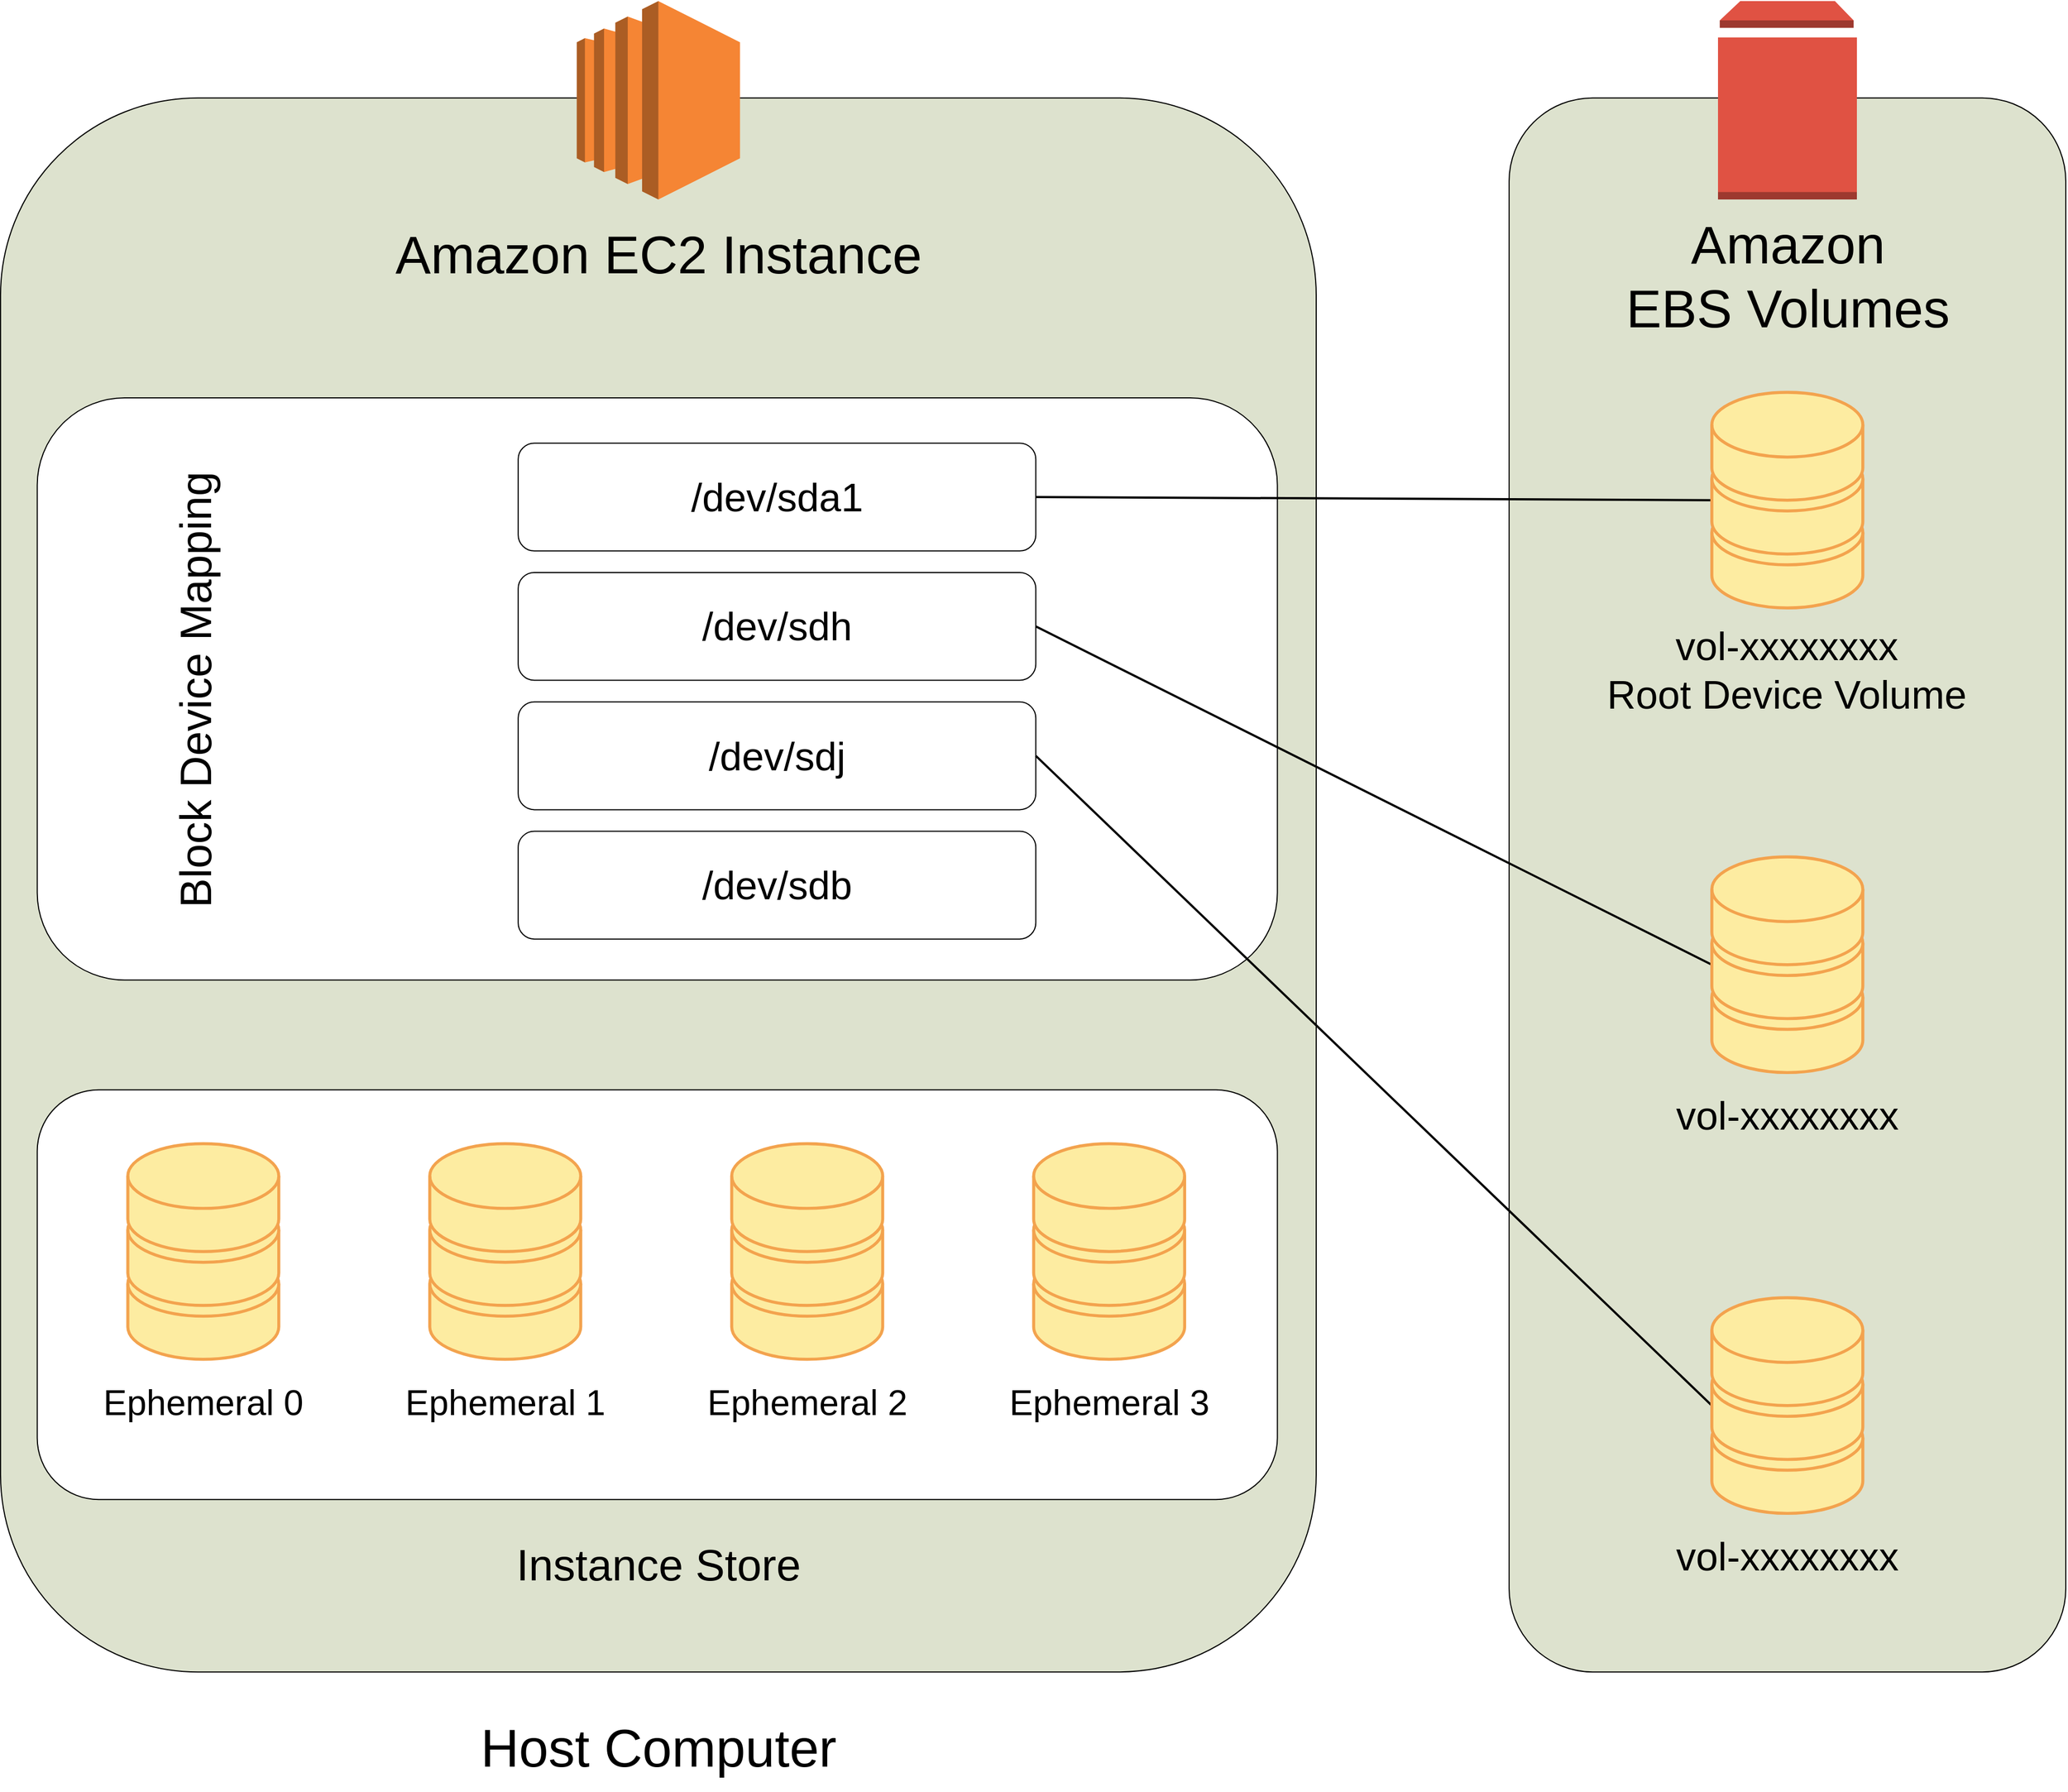 <mxfile version="13.0.3" type="device"><diagram id="Ogi4Aq1-DbF8Ogvw69ZE" name="Page-1"><mxGraphModel dx="2212" dy="2006" grid="1" gridSize="10" guides="1" tooltips="1" connect="1" arrows="1" fold="1" page="1" pageScale="1" pageWidth="850" pageHeight="1100" math="0" shadow="0"><root><mxCell id="0"/><mxCell id="1" parent="0"/><mxCell id="zrykye4tr5hPaGe8Dwe1-1" value="" style="rounded=1;whiteSpace=wrap;html=1;fillColor=#DDE2CE;" parent="1" vertex="1"><mxGeometry x="2125" y="127.83" width="505" height="1428.26" as="geometry"/></mxCell><mxCell id="zrykye4tr5hPaGe8Dwe1-2" value="" style="rounded=1;whiteSpace=wrap;html=1;fillColor=#DDE2CE;" parent="1" vertex="1"><mxGeometry x="756.522" y="127.826" width="1193.478" height="1428.265" as="geometry"/></mxCell><mxCell id="00dklzH9--wK8k35HfzR-1" value="Host Computer" style="text;html=1;strokeColor=none;fillColor=none;align=center;verticalAlign=middle;whiteSpace=wrap;rounded=0;fontSize=48;" parent="1" vertex="1"><mxGeometry x="1098.913" y="1585.439" width="508.696" height="78.261" as="geometry"/></mxCell><mxCell id="00dklzH9--wK8k35HfzR-2" value="Instance Store" style="text;html=1;strokeColor=none;fillColor=none;align=center;verticalAlign=middle;whiteSpace=wrap;rounded=0;fontSize=40;" parent="1" vertex="1"><mxGeometry x="1157.609" y="1419.134" width="391.304" height="78.261" as="geometry"/></mxCell><mxCell id="00dklzH9--wK8k35HfzR-21" value="" style="rounded=1;whiteSpace=wrap;html=1;fontSize=20;" parent="1" vertex="1"><mxGeometry x="789.783" y="1027.829" width="1125" height="371.74" as="geometry"/></mxCell><mxCell id="00dklzH9--wK8k35HfzR-28" value="" style="fontColor=#0066CC;verticalAlign=top;verticalLabelPosition=bottom;labelPosition=center;align=center;html=1;outlineConnect=0;fillColor=#FDECA1;strokeColor=#F3A34E;gradientColor=none;gradientDirection=north;strokeWidth=2;shape=mxgraph.networks.storage;" parent="1" vertex="1"><mxGeometry x="1145.87" y="1076.742" width="136.957" height="195.653" as="geometry"/></mxCell><mxCell id="00dklzH9--wK8k35HfzR-29" value="Ephemeral 1" style="text;html=1;strokeColor=none;fillColor=none;align=center;verticalAlign=middle;whiteSpace=wrap;rounded=0;fontSize=32;" parent="1" vertex="1"><mxGeometry x="1096.957" y="1282.177" width="234.783" height="58.696" as="geometry"/></mxCell><mxCell id="00dklzH9--wK8k35HfzR-31" value="" style="fontColor=#0066CC;verticalAlign=top;verticalLabelPosition=bottom;labelPosition=center;align=center;html=1;outlineConnect=0;fillColor=#FDECA1;strokeColor=#F3A34E;gradientColor=none;gradientDirection=north;strokeWidth=2;shape=mxgraph.networks.storage;" parent="1" vertex="1"><mxGeometry x="1419.783" y="1076.742" width="136.957" height="195.653" as="geometry"/></mxCell><mxCell id="00dklzH9--wK8k35HfzR-32" value="Ephemeral 2" style="text;html=1;strokeColor=none;fillColor=none;align=center;verticalAlign=middle;whiteSpace=wrap;rounded=0;fontSize=32;" parent="1" vertex="1"><mxGeometry x="1370.87" y="1282.177" width="234.783" height="58.696" as="geometry"/></mxCell><mxCell id="00dklzH9--wK8k35HfzR-34" value="" style="fontColor=#0066CC;verticalAlign=top;verticalLabelPosition=bottom;labelPosition=center;align=center;html=1;outlineConnect=0;fillColor=#FDECA1;strokeColor=#F3A34E;gradientColor=none;gradientDirection=north;strokeWidth=2;shape=mxgraph.networks.storage;" parent="1" vertex="1"><mxGeometry x="1693.696" y="1076.742" width="136.957" height="195.653" as="geometry"/></mxCell><mxCell id="00dklzH9--wK8k35HfzR-35" value="Ephemeral 3" style="text;html=1;strokeColor=none;fillColor=none;align=center;verticalAlign=middle;whiteSpace=wrap;rounded=0;fontSize=32;" parent="1" vertex="1"><mxGeometry x="1644.783" y="1282.177" width="234.783" height="58.696" as="geometry"/></mxCell><mxCell id="_J2WUHkLwm0hRQPTeNEr-2" value="" style="group" parent="1" vertex="1" connectable="0"><mxGeometry x="823.043" y="1076.742" width="234.783" height="264.131" as="geometry"/></mxCell><mxCell id="zrykye4tr5hPaGe8Dwe1-9" value="" style="fontColor=#0066CC;verticalAlign=top;verticalLabelPosition=bottom;labelPosition=center;align=center;html=1;outlineConnect=0;fillColor=#FDECA1;strokeColor=#F3A34E;gradientColor=none;gradientDirection=north;strokeWidth=2;shape=mxgraph.networks.storage;" parent="_J2WUHkLwm0hRQPTeNEr-2" vertex="1"><mxGeometry x="48.913" width="136.957" height="195.653" as="geometry"/></mxCell><mxCell id="00dklzH9--wK8k35HfzR-9" value="Ephemeral 0" style="text;html=1;strokeColor=none;fillColor=none;align=center;verticalAlign=middle;whiteSpace=wrap;rounded=0;fontSize=32;" parent="_J2WUHkLwm0hRQPTeNEr-2" vertex="1"><mxGeometry y="205.435" width="234.783" height="58.696" as="geometry"/></mxCell><mxCell id="ewjil4ESE7tX6bdyiXZo-1" value="" style="group" parent="1" vertex="1" connectable="0"><mxGeometry x="1050" y="40" width="777.29" height="310" as="geometry"/></mxCell><mxCell id="zrykye4tr5hPaGe8Dwe1-4" value="" style="outlineConnect=0;dashed=0;verticalLabelPosition=bottom;verticalAlign=top;align=center;html=1;shape=mxgraph.aws3.ec2;fillColor=#F58534;gradientColor=none;aspect=fixed;" parent="ewjil4ESE7tX6bdyiXZo-1" vertex="1"><mxGeometry x="229.234" width="148.06" height="180" as="geometry"/></mxCell><mxCell id="00dklzH9--wK8k35HfzR-14" value="Amazon EC2 Instance" style="text;html=1;strokeColor=none;fillColor=none;align=center;verticalAlign=middle;whiteSpace=wrap;rounded=0;fontSize=48;" parent="ewjil4ESE7tX6bdyiXZo-1" vertex="1"><mxGeometry y="191" width="606.522" height="78.261" as="geometry"/></mxCell><mxCell id="j6LjGfxXut5KpXkdy-Kl-2" value="" style="group" vertex="1" connectable="0" parent="1"><mxGeometry x="789.783" y="400" width="1125" height="528.262" as="geometry"/></mxCell><mxCell id="00dklzH9--wK8k35HfzR-15" value="" style="rounded=1;whiteSpace=wrap;html=1;fontSize=20;" parent="j6LjGfxXut5KpXkdy-Kl-2" vertex="1"><mxGeometry width="1125" height="528.262" as="geometry"/></mxCell><mxCell id="00dklzH9--wK8k35HfzR-20" value="Block Device Mapping" style="text;html=1;strokeColor=none;fillColor=none;align=center;verticalAlign=middle;whiteSpace=wrap;rounded=0;fontSize=40;direction=north;horizontal=0;" parent="j6LjGfxXut5KpXkdy-Kl-2" vertex="1"><mxGeometry x="84.13" width="117.391" height="528.262" as="geometry"/></mxCell><mxCell id="00dklzH9--wK8k35HfzR-16" value="/dev/sda1" style="rounded=1;whiteSpace=wrap;html=1;fontSize=36;" parent="j6LjGfxXut5KpXkdy-Kl-2" vertex="1"><mxGeometry x="436.304" y="41.087" width="469.565" height="97.826" as="geometry"/></mxCell><mxCell id="00dklzH9--wK8k35HfzR-17" value="/dev/sdj" style="rounded=1;whiteSpace=wrap;html=1;fontSize=36;" parent="j6LjGfxXut5KpXkdy-Kl-2" vertex="1"><mxGeometry x="436.304" y="275.87" width="469.565" height="97.826" as="geometry"/></mxCell><mxCell id="00dklzH9--wK8k35HfzR-18" value="/dev/sdh" style="rounded=1;whiteSpace=wrap;html=1;fontSize=36;" parent="j6LjGfxXut5KpXkdy-Kl-2" vertex="1"><mxGeometry x="436.304" y="158.479" width="469.565" height="97.826" as="geometry"/></mxCell><mxCell id="00dklzH9--wK8k35HfzR-19" value="/dev/sdb" style="rounded=1;whiteSpace=wrap;html=1;fontSize=36;" parent="j6LjGfxXut5KpXkdy-Kl-2" vertex="1"><mxGeometry x="436.304" y="393.262" width="469.565" height="97.826" as="geometry"/></mxCell><mxCell id="_J2WUHkLwm0hRQPTeNEr-15" value="" style="endArrow=none;html=1;fontSize=36;entryX=1;entryY=0.5;entryDx=0;entryDy=0;exitX=0;exitY=0.5;exitDx=0;exitDy=0;exitPerimeter=0;strokeWidth=2;" parent="1" source="_J2WUHkLwm0hRQPTeNEr-4" target="00dklzH9--wK8k35HfzR-16" edge="1"><mxGeometry width="50" height="50" relative="1" as="geometry"><mxPoint x="1820" y="840" as="sourcePoint"/><mxPoint x="1870" y="790" as="targetPoint"/></mxGeometry></mxCell><mxCell id="_J2WUHkLwm0hRQPTeNEr-16" value="" style="endArrow=none;html=1;fontSize=36;exitX=1;exitY=0.5;exitDx=0;exitDy=0;entryX=0;entryY=0.5;entryDx=0;entryDy=0;entryPerimeter=0;strokeWidth=2;" parent="1" source="00dklzH9--wK8k35HfzR-18" target="_J2WUHkLwm0hRQPTeNEr-9" edge="1"><mxGeometry width="50" height="50" relative="1" as="geometry"><mxPoint x="1810" y="780" as="sourcePoint"/><mxPoint x="1860" y="730" as="targetPoint"/></mxGeometry></mxCell><mxCell id="_J2WUHkLwm0hRQPTeNEr-17" value="" style="endArrow=none;html=1;fontSize=36;exitX=1;exitY=0.5;exitDx=0;exitDy=0;entryX=0;entryY=0.5;entryDx=0;entryDy=0;entryPerimeter=0;strokeWidth=2;" parent="1" source="00dklzH9--wK8k35HfzR-17" target="_J2WUHkLwm0hRQPTeNEr-12" edge="1"><mxGeometry width="50" height="50" relative="1" as="geometry"><mxPoint x="1810" y="780" as="sourcePoint"/><mxPoint x="1860" y="730" as="targetPoint"/></mxGeometry></mxCell><mxCell id="_J2WUHkLwm0hRQPTeNEr-1" value="" style="outlineConnect=0;dashed=0;verticalLabelPosition=bottom;verticalAlign=top;align=center;html=1;shape=mxgraph.aws3.volume;fillColor=#E05243;gradientColor=none;aspect=fixed;" parent="1" vertex="1"><mxGeometry x="2314.5" y="40" width="126" height="180" as="geometry"/></mxCell><mxCell id="zrykye4tr5hPaGe8Dwe1-12" value="Amazon&lt;br&gt;EBS Volumes" style="text;html=1;strokeColor=none;fillColor=none;align=center;verticalAlign=middle;whiteSpace=wrap;rounded=0;fontSize=48;" parent="1" vertex="1"><mxGeometry x="2177.5" y="240" width="400" height="100" as="geometry"/></mxCell><mxCell id="_J2WUHkLwm0hRQPTeNEr-3" value="" style="group" parent="1" vertex="1" connectable="0"><mxGeometry x="2260.003" y="395" width="234.783" height="264.14" as="geometry"/></mxCell><mxCell id="_J2WUHkLwm0hRQPTeNEr-4" value="" style="fontColor=#0066CC;verticalAlign=top;verticalLabelPosition=bottom;labelPosition=center;align=center;html=1;outlineConnect=0;fillColor=#FDECA1;strokeColor=#F3A34E;gradientColor=none;gradientDirection=north;strokeWidth=2;shape=mxgraph.networks.storage;" parent="_J2WUHkLwm0hRQPTeNEr-3" vertex="1"><mxGeometry x="48.913" width="136.957" height="195.653" as="geometry"/></mxCell><mxCell id="_J2WUHkLwm0hRQPTeNEr-5" value="vol-xxxxxxxx&lt;br style=&quot;font-size: 36px;&quot;&gt;Root Device Volume" style="text;html=1;strokeColor=none;fillColor=none;align=center;verticalAlign=middle;whiteSpace=wrap;rounded=0;fontSize=36;" parent="_J2WUHkLwm0hRQPTeNEr-3" vertex="1"><mxGeometry x="-82.61" y="211.96" width="400" height="80" as="geometry"/></mxCell><mxCell id="_J2WUHkLwm0hRQPTeNEr-8" value="" style="group" parent="1" vertex="1" connectable="0"><mxGeometry x="2260.003" y="816.53" width="234.783" height="264.131" as="geometry"/></mxCell><mxCell id="_J2WUHkLwm0hRQPTeNEr-9" value="" style="fontColor=#0066CC;verticalAlign=top;verticalLabelPosition=bottom;labelPosition=center;align=center;html=1;outlineConnect=0;fillColor=#FDECA1;strokeColor=#F3A34E;gradientColor=none;gradientDirection=north;strokeWidth=2;shape=mxgraph.networks.storage;" parent="_J2WUHkLwm0hRQPTeNEr-8" vertex="1"><mxGeometry x="48.913" width="136.957" height="195.653" as="geometry"/></mxCell><mxCell id="_J2WUHkLwm0hRQPTeNEr-10" value="vol-xxxxxxxx" style="text;html=1;strokeColor=none;fillColor=none;align=center;verticalAlign=middle;whiteSpace=wrap;rounded=0;fontSize=36;" parent="_J2WUHkLwm0hRQPTeNEr-8" vertex="1"><mxGeometry y="205.435" width="234.783" height="58.696" as="geometry"/></mxCell><mxCell id="_J2WUHkLwm0hRQPTeNEr-11" value="" style="group" parent="1" vertex="1" connectable="0"><mxGeometry x="2260.003" y="1216.53" width="234.783" height="264.131" as="geometry"/></mxCell><mxCell id="_J2WUHkLwm0hRQPTeNEr-12" value="" style="fontColor=#0066CC;verticalAlign=top;verticalLabelPosition=bottom;labelPosition=center;align=center;html=1;outlineConnect=0;fillColor=#FDECA1;strokeColor=#F3A34E;gradientColor=none;gradientDirection=north;strokeWidth=2;shape=mxgraph.networks.storage;" parent="_J2WUHkLwm0hRQPTeNEr-11" vertex="1"><mxGeometry x="48.913" width="136.957" height="195.653" as="geometry"/></mxCell><mxCell id="_J2WUHkLwm0hRQPTeNEr-13" value="vol-xxxxxxxx" style="text;html=1;strokeColor=none;fillColor=none;align=center;verticalAlign=middle;whiteSpace=wrap;rounded=0;fontSize=36;" parent="_J2WUHkLwm0hRQPTeNEr-11" vertex="1"><mxGeometry y="205.435" width="234.783" height="58.696" as="geometry"/></mxCell></root></mxGraphModel></diagram></mxfile>